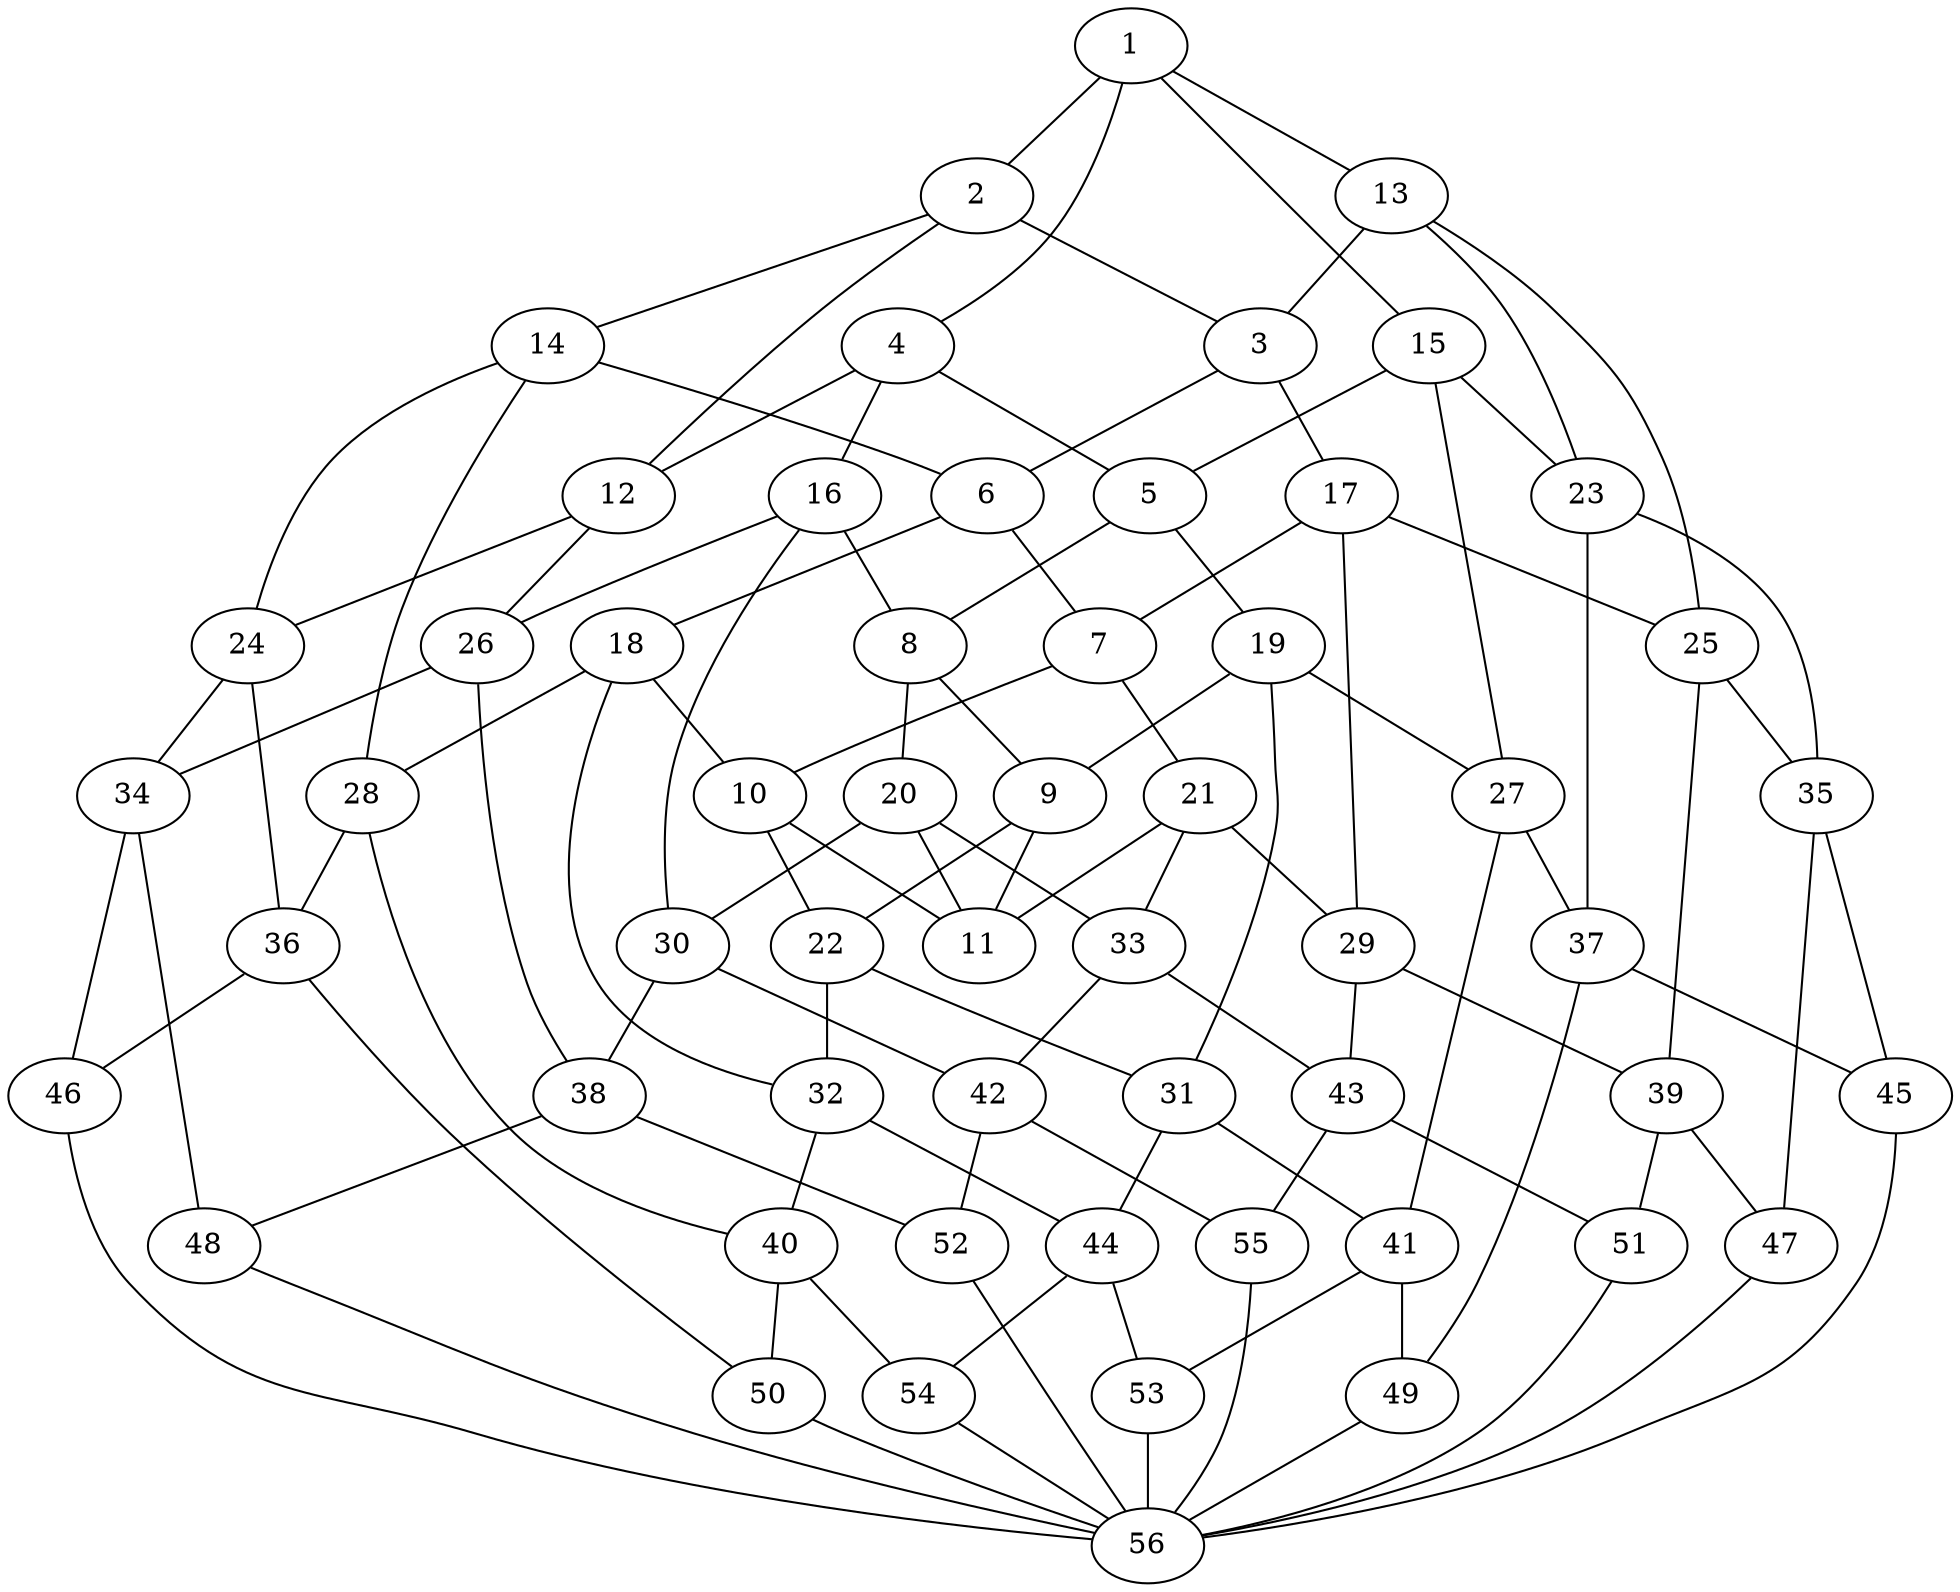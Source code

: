 graph {
  1 -- 2;
  1 -- 4;
  1 -- 13;
  1 -- 15;
  2 -- 3;
  2 -- 12;
  2 -- 14;
  4 -- 5;
  4 -- 12;
  4 -- 16;
  13 -- 3;
  13 -- 23;
  13 -- 25;
  15 -- 5;
  15 -- 23;
  15 -- 27;
  3 -- 6;
  3 -- 17;
  12 -- 24;
  12 -- 26;
  14 -- 6;
  14 -- 24;
  14 -- 28;
  6 -- 7;
  6 -- 18;
  17 -- 7;
  17 -- 25;
  17 -- 29;
  5 -- 8;
  5 -- 19;
  16 -- 8;
  16 -- 26;
  16 -- 30;
  8 -- 9;
  8 -- 20;
  19 -- 9;
  19 -- 27;
  19 -- 31;
  7 -- 10;
  7 -- 21;
  18 -- 10;
  18 -- 28;
  18 -- 32;
  10 -- 11;
  10 -- 22;
  21 -- 11;
  21 -- 29;
  21 -- 33;
  9 -- 11;
  9 -- 22;
  20 -- 11;
  20 -- 30;
  20 -- 33;
  22 -- 31;
  22 -- 32;
  24 -- 34;
  24 -- 36;
  26 -- 34;
  26 -- 38;
  23 -- 35;
  23 -- 37;
  25 -- 35;
  25 -- 39;
  28 -- 36;
  28 -- 40;
  27 -- 37;
  27 -- 41;
  30 -- 38;
  30 -- 42;
  29 -- 39;
  29 -- 43;
  32 -- 40;
  32 -- 44;
  31 -- 41;
  31 -- 44;
  33 -- 42;
  33 -- 43;
  35 -- 45;
  35 -- 47;
  37 -- 45;
  37 -- 49;
  34 -- 46;
  34 -- 48;
  36 -- 46;
  36 -- 50;
  39 -- 47;
  39 -- 51;
  38 -- 48;
  38 -- 52;
  41 -- 49;
  41 -- 53;
  40 -- 50;
  40 -- 54;
  43 -- 51;
  43 -- 55;
  42 -- 52;
  42 -- 55;
  44 -- 53;
  44 -- 54;
  46 -- 56;
  48 -- 56;
  45 -- 56;
  47 -- 56;
  50 -- 56;
  49 -- 56;
  52 -- 56;
  51 -- 56;
  54 -- 56;
  53 -- 56;
  55 -- 56;
}
